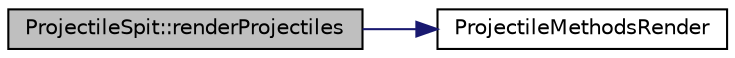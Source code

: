 digraph "ProjectileSpit::renderProjectiles"
{
 // LATEX_PDF_SIZE
  edge [fontname="Helvetica",fontsize="10",labelfontname="Helvetica",labelfontsize="10"];
  node [fontname="Helvetica",fontsize="10",shape=record];
  rankdir="LR";
  Node1 [label="ProjectileSpit::renderProjectiles",height=0.2,width=0.4,color="black", fillcolor="grey75", style="filled", fontcolor="black",tooltip=" "];
  Node1 -> Node2 [color="midnightblue",fontsize="10",style="solid",fontname="Helvetica"];
  Node2 [label="ProjectileMethodsRender",height=0.2,width=0.4,color="black", fillcolor="white", style="filled",URL="$_projectile_methods_8cpp.html#ab3de2090188cbc1b622a1e75d4e3c5d0",tooltip=" "];
}
